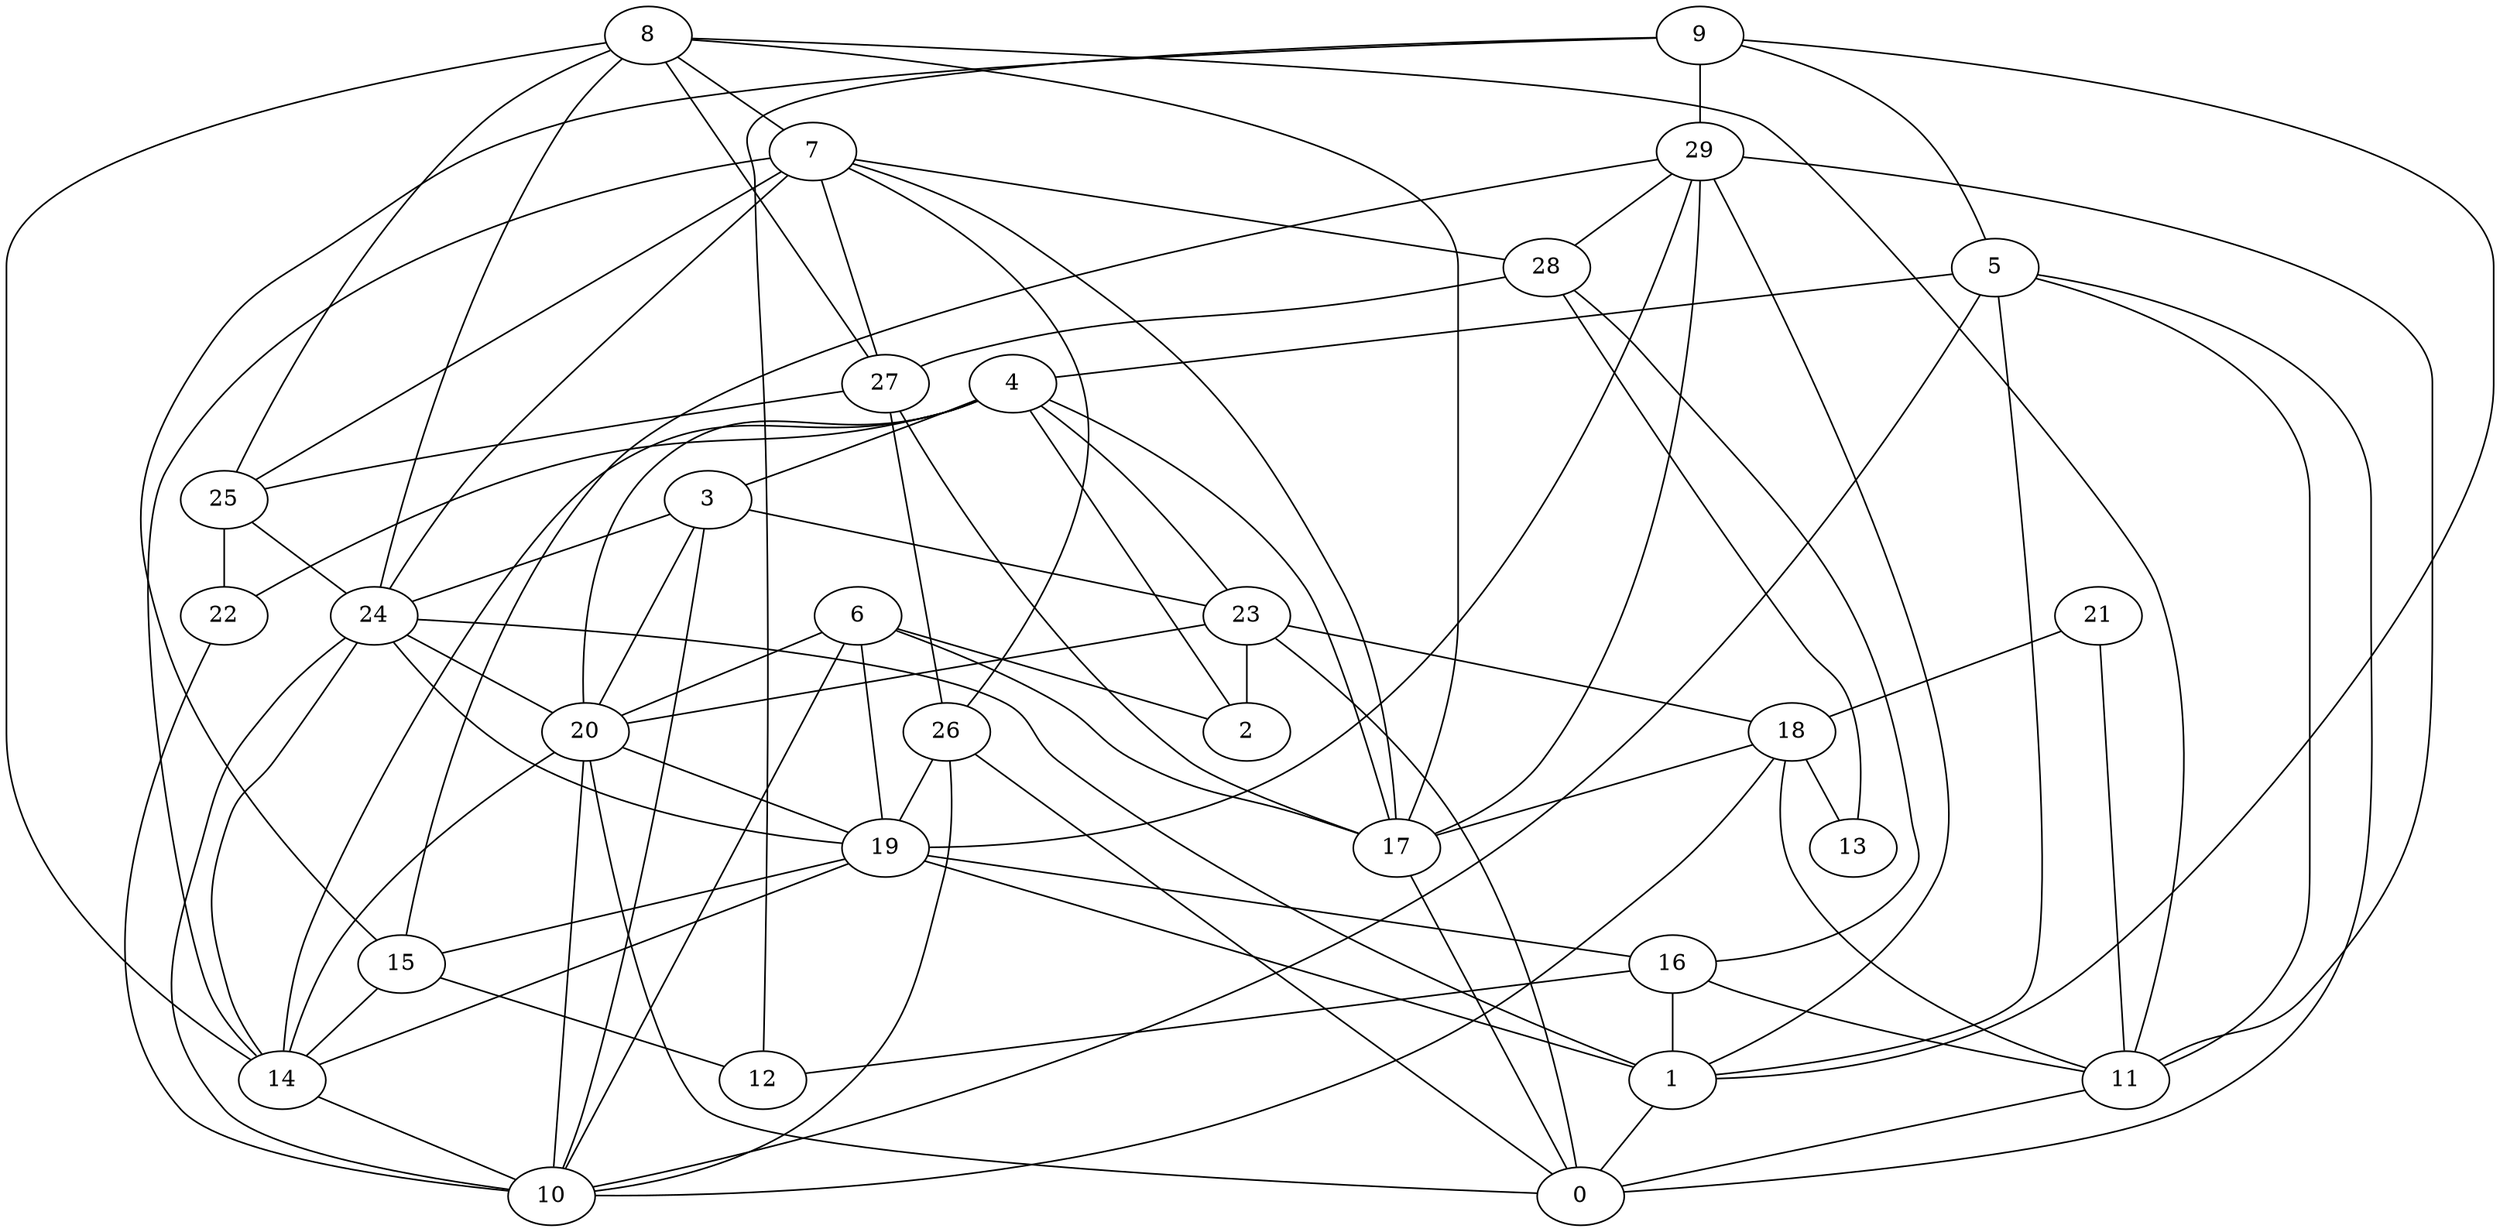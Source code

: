 digraph GG_graph {

subgraph G_graph {
edge [color = black]
"15" -> "12" [dir = none]
"15" -> "14" [dir = none]
"29" -> "19" [dir = none]
"19" -> "14" [dir = none]
"28" -> "13" [dir = none]
"20" -> "14" [dir = none]
"14" -> "10" [dir = none]
"7" -> "26" [dir = none]
"7" -> "14" [dir = none]
"6" -> "20" [dir = none]
"3" -> "24" [dir = none]
"3" -> "10" [dir = none]
"16" -> "11" [dir = none]
"18" -> "13" [dir = none]
"18" -> "17" [dir = none]
"18" -> "10" [dir = none]
"18" -> "11" [dir = none]
"24" -> "1" [dir = none]
"22" -> "10" [dir = none]
"9" -> "1" [dir = none]
"8" -> "27" [dir = none]
"8" -> "11" [dir = none]
"21" -> "18" [dir = none]
"23" -> "2" [dir = none]
"23" -> "0" [dir = none]
"23" -> "20" [dir = none]
"4" -> "22" [dir = none]
"25" -> "24" [dir = none]
"5" -> "11" [dir = none]
"21" -> "11" [dir = none]
"8" -> "14" [dir = none]
"27" -> "17" [dir = none]
"24" -> "10" [dir = none]
"9" -> "12" [dir = none]
"28" -> "27" [dir = none]
"7" -> "24" [dir = none]
"7" -> "25" [dir = none]
"4" -> "17" [dir = none]
"5" -> "0" [dir = none]
"19" -> "16" [dir = none]
"7" -> "27" [dir = none]
"9" -> "5" [dir = none]
"11" -> "0" [dir = none]
"4" -> "20" [dir = none]
"7" -> "17" [dir = none]
"7" -> "28" [dir = none]
"4" -> "2" [dir = none]
"6" -> "10" [dir = none]
"8" -> "17" [dir = none]
"3" -> "23" [dir = none]
"6" -> "17" [dir = none]
"6" -> "2" [dir = none]
"29" -> "11" [dir = none]
"24" -> "14" [dir = none]
"3" -> "20" [dir = none]
"5" -> "10" [dir = none]
"9" -> "15" [dir = none]
"29" -> "28" [dir = none]
"8" -> "7" [dir = none]
"4" -> "14" [dir = none]
"26" -> "19" [dir = none]
"25" -> "22" [dir = none]
"9" -> "29" [dir = none]
"5" -> "4" [dir = none]
"24" -> "19" [dir = none]
"28" -> "16" [dir = none]
"29" -> "1" [dir = none]
"16" -> "12" [dir = none]
"23" -> "18" [dir = none]
"26" -> "10" [dir = none]
"16" -> "1" [dir = none]
"8" -> "25" [dir = none]
"1" -> "0" [dir = none]
"27" -> "25" [dir = none]
"29" -> "17" [dir = none]
"5" -> "1" [dir = none]
"20" -> "0" [dir = none]
"26" -> "0" [dir = none]
"24" -> "20" [dir = none]
"17" -> "0" [dir = none]
"8" -> "24" [dir = none]
"20" -> "10" [dir = none]
"19" -> "15" [dir = none]
"4" -> "23" [dir = none]
"19" -> "1" [dir = none]
"6" -> "19" [dir = none]
"20" -> "19" [dir = none]
"29" -> "15" [dir = none]
"27" -> "26" [dir = none]
"4" -> "3" [dir = none]
}

}
